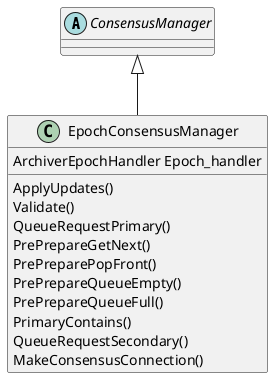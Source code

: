 @startuml
abstract ConsensusManager
ConsensusManager <|-- EpochConsensusManager

EpochConsensusManager : ArchiverEpochHandler Epoch_handler

EpochConsensusManager : ApplyUpdates()
EpochConsensusManager : Validate()
EpochConsensusManager : QueueRequestPrimary()
EpochConsensusManager : PrePrepareGetNext()
EpochConsensusManager : PrePreparePopFront()
EpochConsensusManager : PrePrepareQueueEmpty()
EpochConsensusManager : PrePrepareQueueFull()
EpochConsensusManager : PrimaryContains()
EpochConsensusManager : QueueRequestSecondary()
EpochConsensusManager : MakeConsensusConnection()

@enduml